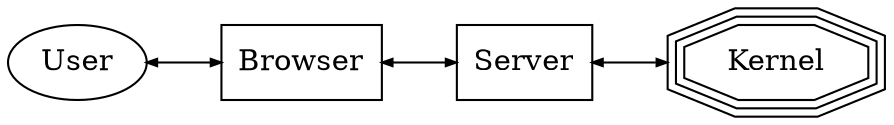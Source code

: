 digraph MyGraph {
        rankdir=LR
        margin=0
        border=0

        edge [arrowsize=0.5, dir=both]

        "User" [shape=ellipse]
        "Browser" [shape=box]
        "Server" [shape=box]
        "Kernel" [shape=tripleoctagon]

        "User" -> "Browser" -> "Server" -> "Kernel"

}
